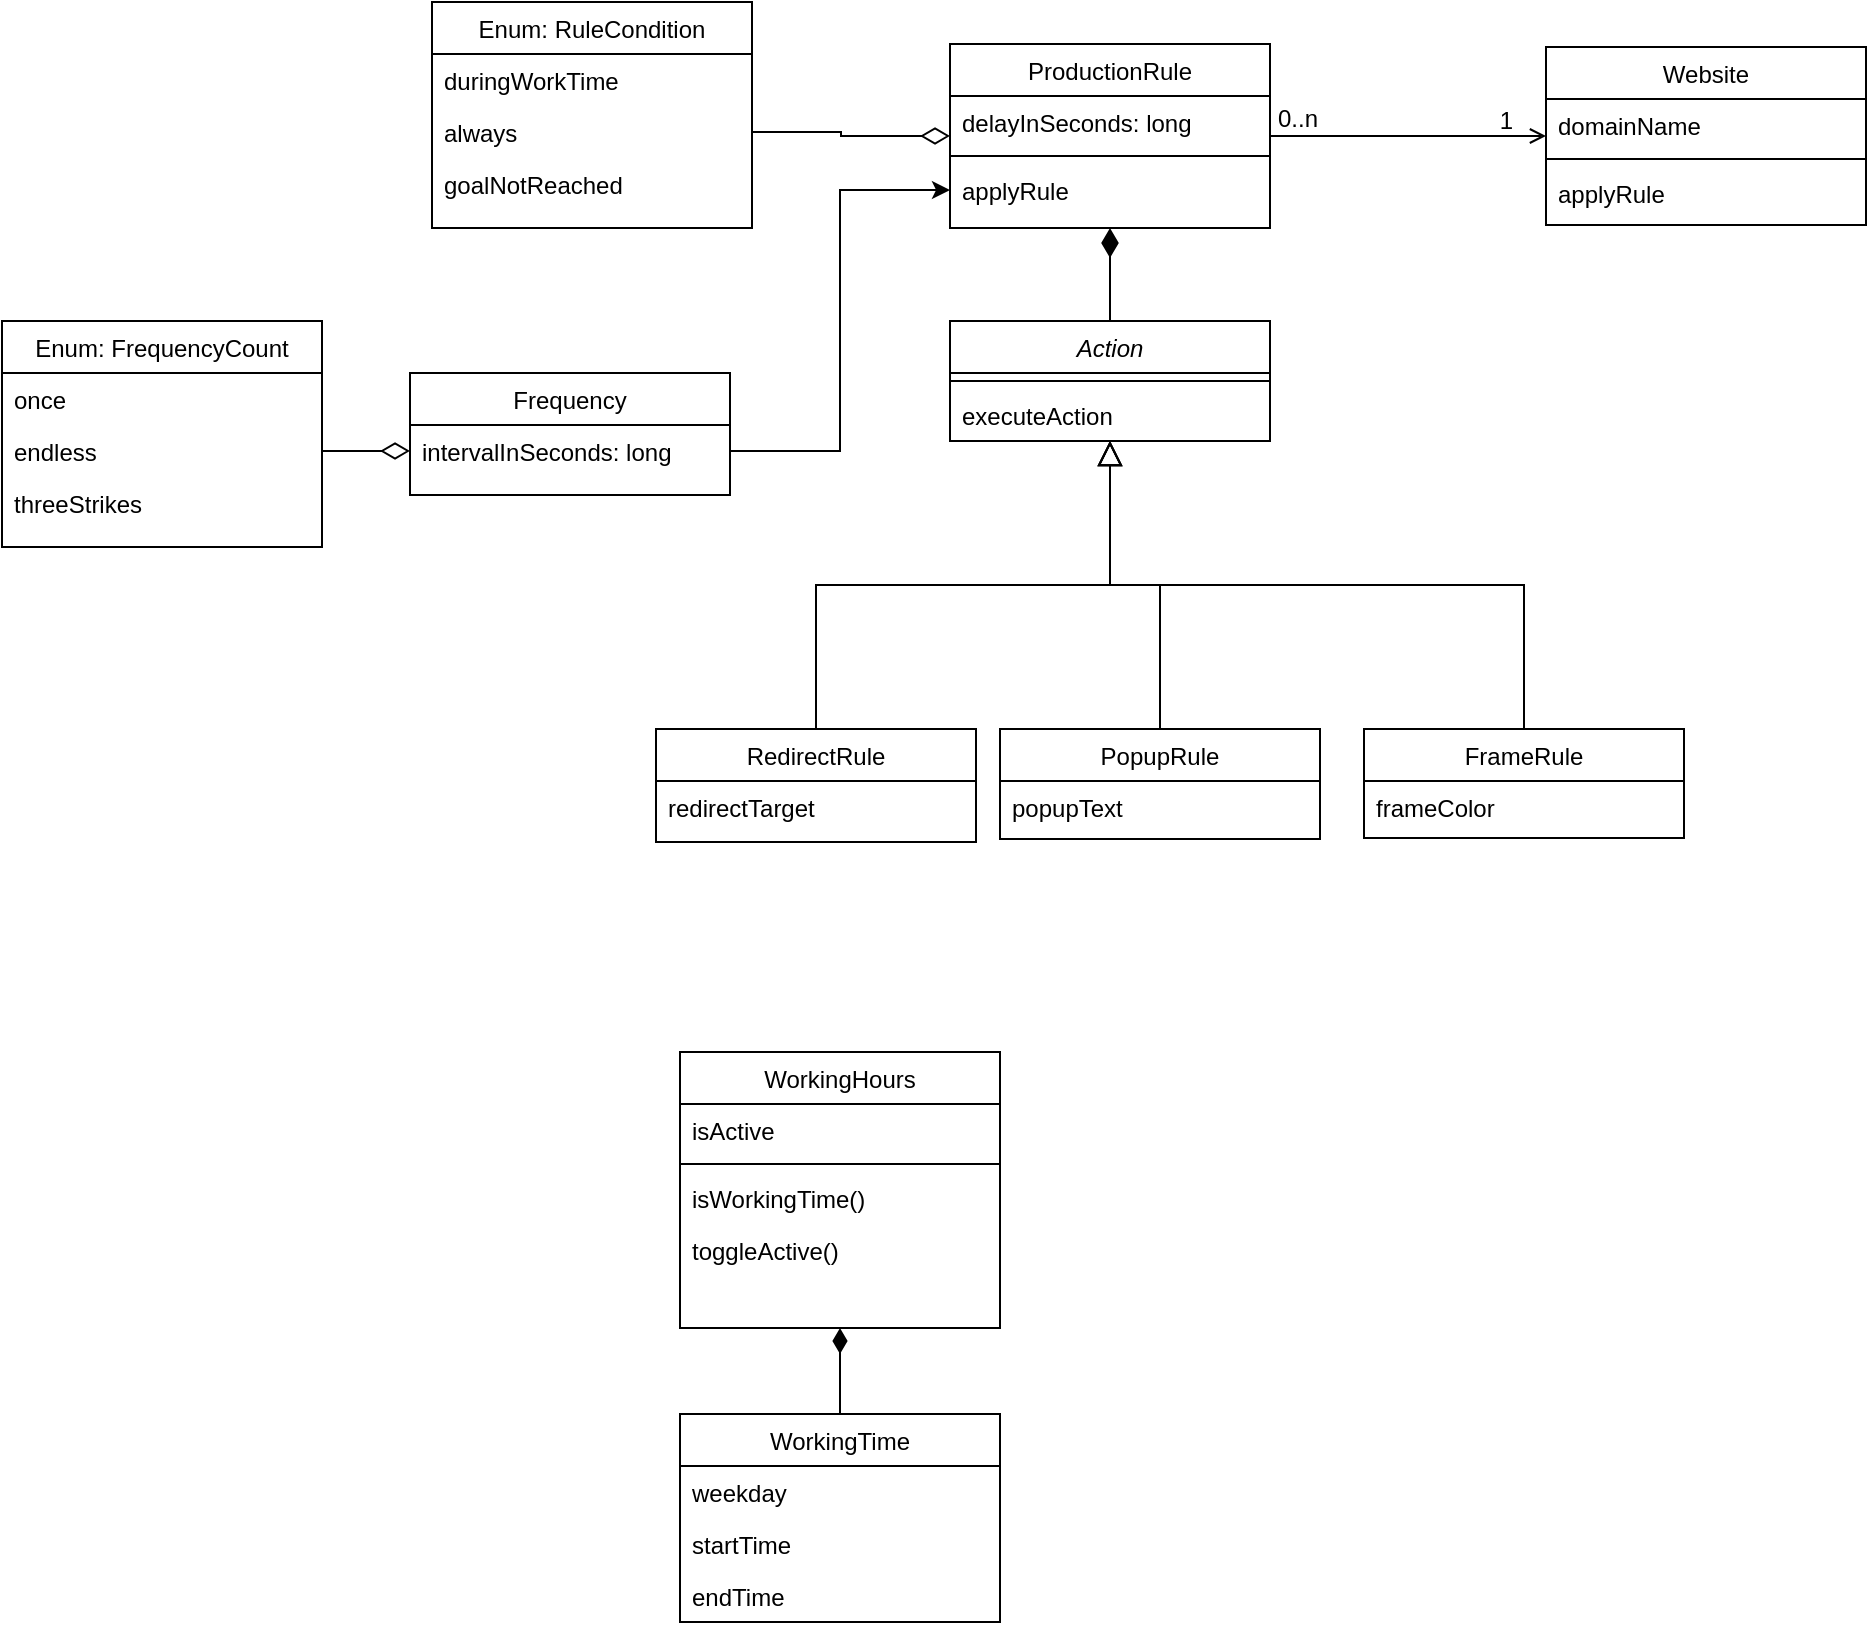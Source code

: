 <mxfile version="21.3.7" type="device" pages="2">
  <diagram id="C5RBs43oDa-KdzZeNtuy" name="Class Diagram ProdRule">
    <mxGraphModel dx="2245" dy="820" grid="0" gridSize="10" guides="1" tooltips="1" connect="1" arrows="1" fold="1" page="1" pageScale="1" pageWidth="827" pageHeight="1169" math="0" shadow="0">
      <root>
        <mxCell id="WIyWlLk6GJQsqaUBKTNV-0" />
        <mxCell id="WIyWlLk6GJQsqaUBKTNV-1" parent="WIyWlLk6GJQsqaUBKTNV-0" />
        <mxCell id="zkfFHV4jXpPFQw0GAbJ--0" value="ProductionRule" style="swimlane;fontStyle=0;align=center;verticalAlign=top;childLayout=stackLayout;horizontal=1;startSize=26;horizontalStack=0;resizeParent=1;resizeLast=0;collapsible=1;marginBottom=0;rounded=0;shadow=0;strokeWidth=1;" parent="WIyWlLk6GJQsqaUBKTNV-1" vertex="1">
          <mxGeometry x="224" y="44" width="160" height="92" as="geometry">
            <mxRectangle x="230" y="140" width="160" height="26" as="alternateBounds" />
          </mxGeometry>
        </mxCell>
        <mxCell id="zkfFHV4jXpPFQw0GAbJ--1" value="delayInSeconds: long" style="text;align=left;verticalAlign=top;spacingLeft=4;spacingRight=4;overflow=hidden;rotatable=0;points=[[0,0.5],[1,0.5]];portConstraint=eastwest;" parent="zkfFHV4jXpPFQw0GAbJ--0" vertex="1">
          <mxGeometry y="26" width="160" height="26" as="geometry" />
        </mxCell>
        <mxCell id="zkfFHV4jXpPFQw0GAbJ--4" value="" style="line;html=1;strokeWidth=1;align=left;verticalAlign=middle;spacingTop=-1;spacingLeft=3;spacingRight=3;rotatable=0;labelPosition=right;points=[];portConstraint=eastwest;" parent="zkfFHV4jXpPFQw0GAbJ--0" vertex="1">
          <mxGeometry y="52" width="160" height="8" as="geometry" />
        </mxCell>
        <mxCell id="zkfFHV4jXpPFQw0GAbJ--5" value="applyRule" style="text;align=left;verticalAlign=top;spacingLeft=4;spacingRight=4;overflow=hidden;rotatable=0;points=[[0,0.5],[1,0.5]];portConstraint=eastwest;" parent="zkfFHV4jXpPFQw0GAbJ--0" vertex="1">
          <mxGeometry y="60" width="160" height="26" as="geometry" />
        </mxCell>
        <mxCell id="zkfFHV4jXpPFQw0GAbJ--6" value="PopupRule" style="swimlane;fontStyle=0;align=center;verticalAlign=top;childLayout=stackLayout;horizontal=1;startSize=26;horizontalStack=0;resizeParent=1;resizeLast=0;collapsible=1;marginBottom=0;rounded=0;shadow=0;strokeWidth=1;" parent="WIyWlLk6GJQsqaUBKTNV-1" vertex="1">
          <mxGeometry x="249" y="386.5" width="160" height="55" as="geometry">
            <mxRectangle x="130" y="380" width="160" height="26" as="alternateBounds" />
          </mxGeometry>
        </mxCell>
        <mxCell id="zkfFHV4jXpPFQw0GAbJ--7" value="popupText" style="text;align=left;verticalAlign=top;spacingLeft=4;spacingRight=4;overflow=hidden;rotatable=0;points=[[0,0.5],[1,0.5]];portConstraint=eastwest;" parent="zkfFHV4jXpPFQw0GAbJ--6" vertex="1">
          <mxGeometry y="26" width="160" height="26" as="geometry" />
        </mxCell>
        <mxCell id="zkfFHV4jXpPFQw0GAbJ--12" value="" style="endArrow=block;endSize=10;endFill=0;shadow=0;strokeWidth=1;rounded=0;edgeStyle=elbowEdgeStyle;elbow=vertical;entryX=0.5;entryY=1;entryDx=0;entryDy=0;" parent="WIyWlLk6GJQsqaUBKTNV-1" source="zkfFHV4jXpPFQw0GAbJ--6" target="CoYxG89Z43795A64R3IF-4" edge="1">
          <mxGeometry width="160" relative="1" as="geometry">
            <mxPoint x="200" y="203" as="sourcePoint" />
            <mxPoint x="200" y="203" as="targetPoint" />
          </mxGeometry>
        </mxCell>
        <mxCell id="zkfFHV4jXpPFQw0GAbJ--13" value="FrameRule" style="swimlane;fontStyle=0;align=center;verticalAlign=top;childLayout=stackLayout;horizontal=1;startSize=26;horizontalStack=0;resizeParent=1;resizeLast=0;collapsible=1;marginBottom=0;rounded=0;shadow=0;strokeWidth=1;" parent="WIyWlLk6GJQsqaUBKTNV-1" vertex="1">
          <mxGeometry x="431" y="386.5" width="160" height="54.5" as="geometry">
            <mxRectangle x="340" y="380" width="170" height="26" as="alternateBounds" />
          </mxGeometry>
        </mxCell>
        <mxCell id="zkfFHV4jXpPFQw0GAbJ--14" value="frameColor" style="text;align=left;verticalAlign=top;spacingLeft=4;spacingRight=4;overflow=hidden;rotatable=0;points=[[0,0.5],[1,0.5]];portConstraint=eastwest;" parent="zkfFHV4jXpPFQw0GAbJ--13" vertex="1">
          <mxGeometry y="26" width="160" height="26" as="geometry" />
        </mxCell>
        <mxCell id="zkfFHV4jXpPFQw0GAbJ--16" value="" style="endArrow=block;endSize=10;endFill=0;shadow=0;strokeWidth=1;rounded=0;edgeStyle=elbowEdgeStyle;elbow=vertical;entryX=0.5;entryY=1;entryDx=0;entryDy=0;" parent="WIyWlLk6GJQsqaUBKTNV-1" source="zkfFHV4jXpPFQw0GAbJ--13" target="CoYxG89Z43795A64R3IF-4" edge="1">
          <mxGeometry width="160" relative="1" as="geometry">
            <mxPoint x="210" y="373" as="sourcePoint" />
            <mxPoint x="310" y="271" as="targetPoint" />
          </mxGeometry>
        </mxCell>
        <mxCell id="zkfFHV4jXpPFQw0GAbJ--17" value="Website" style="swimlane;fontStyle=0;align=center;verticalAlign=top;childLayout=stackLayout;horizontal=1;startSize=26;horizontalStack=0;resizeParent=1;resizeLast=0;collapsible=1;marginBottom=0;rounded=0;shadow=0;strokeWidth=1;" parent="WIyWlLk6GJQsqaUBKTNV-1" vertex="1">
          <mxGeometry x="522" y="45.5" width="160" height="89" as="geometry">
            <mxRectangle x="550" y="140" width="160" height="26" as="alternateBounds" />
          </mxGeometry>
        </mxCell>
        <mxCell id="zkfFHV4jXpPFQw0GAbJ--21" value="domainName" style="text;align=left;verticalAlign=top;spacingLeft=4;spacingRight=4;overflow=hidden;rotatable=0;points=[[0,0.5],[1,0.5]];portConstraint=eastwest;rounded=0;shadow=0;html=0;" parent="zkfFHV4jXpPFQw0GAbJ--17" vertex="1">
          <mxGeometry y="26" width="160" height="26" as="geometry" />
        </mxCell>
        <mxCell id="zkfFHV4jXpPFQw0GAbJ--23" value="" style="line;html=1;strokeWidth=1;align=left;verticalAlign=middle;spacingTop=-1;spacingLeft=3;spacingRight=3;rotatable=0;labelPosition=right;points=[];portConstraint=eastwest;" parent="zkfFHV4jXpPFQw0GAbJ--17" vertex="1">
          <mxGeometry y="52" width="160" height="8" as="geometry" />
        </mxCell>
        <mxCell id="OTvQ2jcpFSQ-SGkIRCjC-1" value="applyRule" style="text;align=left;verticalAlign=top;spacingLeft=4;spacingRight=4;overflow=hidden;rotatable=0;points=[[0,0.5],[1,0.5]];portConstraint=eastwest;" parent="zkfFHV4jXpPFQw0GAbJ--17" vertex="1">
          <mxGeometry y="60" width="160" height="26" as="geometry" />
        </mxCell>
        <mxCell id="zkfFHV4jXpPFQw0GAbJ--26" value="" style="endArrow=open;shadow=0;strokeWidth=1;rounded=0;endFill=1;edgeStyle=elbowEdgeStyle;elbow=vertical;" parent="WIyWlLk6GJQsqaUBKTNV-1" source="zkfFHV4jXpPFQw0GAbJ--0" target="zkfFHV4jXpPFQw0GAbJ--17" edge="1">
          <mxGeometry x="0.5" y="41" relative="1" as="geometry">
            <mxPoint x="380" y="192" as="sourcePoint" />
            <mxPoint x="540" y="192" as="targetPoint" />
            <mxPoint x="-40" y="32" as="offset" />
          </mxGeometry>
        </mxCell>
        <mxCell id="zkfFHV4jXpPFQw0GAbJ--27" value="0..n" style="resizable=0;align=left;verticalAlign=bottom;labelBackgroundColor=none;fontSize=12;" parent="zkfFHV4jXpPFQw0GAbJ--26" connectable="0" vertex="1">
          <mxGeometry x="-1" relative="1" as="geometry">
            <mxPoint x="2" as="offset" />
          </mxGeometry>
        </mxCell>
        <mxCell id="zkfFHV4jXpPFQw0GAbJ--28" value="1" style="resizable=0;align=right;verticalAlign=bottom;labelBackgroundColor=none;fontSize=12;" parent="zkfFHV4jXpPFQw0GAbJ--26" connectable="0" vertex="1">
          <mxGeometry x="1" relative="1" as="geometry">
            <mxPoint x="-15" y="1" as="offset" />
          </mxGeometry>
        </mxCell>
        <mxCell id="OTvQ2jcpFSQ-SGkIRCjC-2" value="RedirectRule" style="swimlane;fontStyle=0;align=center;verticalAlign=top;childLayout=stackLayout;horizontal=1;startSize=26;horizontalStack=0;resizeParent=1;resizeLast=0;collapsible=1;marginBottom=0;rounded=0;shadow=0;strokeWidth=1;" parent="WIyWlLk6GJQsqaUBKTNV-1" vertex="1">
          <mxGeometry x="77" y="386.5" width="160" height="56.5" as="geometry">
            <mxRectangle x="340" y="380" width="170" height="26" as="alternateBounds" />
          </mxGeometry>
        </mxCell>
        <mxCell id="OTvQ2jcpFSQ-SGkIRCjC-3" value="redirectTarget" style="text;align=left;verticalAlign=top;spacingLeft=4;spacingRight=4;overflow=hidden;rotatable=0;points=[[0,0.5],[1,0.5]];portConstraint=eastwest;" parent="OTvQ2jcpFSQ-SGkIRCjC-2" vertex="1">
          <mxGeometry y="26" width="160" height="26" as="geometry" />
        </mxCell>
        <mxCell id="OTvQ2jcpFSQ-SGkIRCjC-5" value="" style="endArrow=block;endSize=10;endFill=0;shadow=0;strokeWidth=1;rounded=0;edgeStyle=elbowEdgeStyle;elbow=vertical;exitX=0.5;exitY=0;exitDx=0;exitDy=0;entryX=0.5;entryY=1;entryDx=0;entryDy=0;" parent="WIyWlLk6GJQsqaUBKTNV-1" source="OTvQ2jcpFSQ-SGkIRCjC-2" edge="1" target="CoYxG89Z43795A64R3IF-4">
          <mxGeometry width="160" relative="1" as="geometry">
            <mxPoint x="620" y="348" as="sourcePoint" />
            <mxPoint x="299" y="258" as="targetPoint" />
          </mxGeometry>
        </mxCell>
        <mxCell id="tPrWkR5S8Tvm2nvS7C_A-0" value="WorkingHours" style="swimlane;fontStyle=0;align=center;verticalAlign=top;childLayout=stackLayout;horizontal=1;startSize=26;horizontalStack=0;resizeParent=1;resizeLast=0;collapsible=1;marginBottom=0;rounded=0;shadow=0;strokeWidth=1;" parent="WIyWlLk6GJQsqaUBKTNV-1" vertex="1">
          <mxGeometry x="89" y="548" width="160" height="138" as="geometry">
            <mxRectangle x="230" y="140" width="160" height="26" as="alternateBounds" />
          </mxGeometry>
        </mxCell>
        <mxCell id="tPrWkR5S8Tvm2nvS7C_A-1" value="isActive" style="text;align=left;verticalAlign=top;spacingLeft=4;spacingRight=4;overflow=hidden;rotatable=0;points=[[0,0.5],[1,0.5]];portConstraint=eastwest;" parent="tPrWkR5S8Tvm2nvS7C_A-0" vertex="1">
          <mxGeometry y="26" width="160" height="26" as="geometry" />
        </mxCell>
        <mxCell id="tPrWkR5S8Tvm2nvS7C_A-2" value="" style="line;html=1;strokeWidth=1;align=left;verticalAlign=middle;spacingTop=-1;spacingLeft=3;spacingRight=3;rotatable=0;labelPosition=right;points=[];portConstraint=eastwest;" parent="tPrWkR5S8Tvm2nvS7C_A-0" vertex="1">
          <mxGeometry y="52" width="160" height="8" as="geometry" />
        </mxCell>
        <mxCell id="tPrWkR5S8Tvm2nvS7C_A-3" value="isWorkingTime()" style="text;align=left;verticalAlign=top;spacingLeft=4;spacingRight=4;overflow=hidden;rotatable=0;points=[[0,0.5],[1,0.5]];portConstraint=eastwest;" parent="tPrWkR5S8Tvm2nvS7C_A-0" vertex="1">
          <mxGeometry y="60" width="160" height="26" as="geometry" />
        </mxCell>
        <mxCell id="tPrWkR5S8Tvm2nvS7C_A-4" value="toggleActive()" style="text;align=left;verticalAlign=top;spacingLeft=4;spacingRight=4;overflow=hidden;rotatable=0;points=[[0,0.5],[1,0.5]];portConstraint=eastwest;" parent="tPrWkR5S8Tvm2nvS7C_A-0" vertex="1">
          <mxGeometry y="86" width="160" height="26" as="geometry" />
        </mxCell>
        <mxCell id="tPrWkR5S8Tvm2nvS7C_A-5" value="WorkingTime" style="swimlane;fontStyle=0;align=center;verticalAlign=top;childLayout=stackLayout;horizontal=1;startSize=26;horizontalStack=0;resizeParent=1;resizeLast=0;collapsible=1;marginBottom=0;rounded=0;shadow=0;strokeWidth=1;" parent="WIyWlLk6GJQsqaUBKTNV-1" vertex="1">
          <mxGeometry x="89" y="729" width="160" height="104" as="geometry">
            <mxRectangle x="130" y="380" width="160" height="26" as="alternateBounds" />
          </mxGeometry>
        </mxCell>
        <mxCell id="tPrWkR5S8Tvm2nvS7C_A-6" value="weekday" style="text;align=left;verticalAlign=top;spacingLeft=4;spacingRight=4;overflow=hidden;rotatable=0;points=[[0,0.5],[1,0.5]];portConstraint=eastwest;" parent="tPrWkR5S8Tvm2nvS7C_A-5" vertex="1">
          <mxGeometry y="26" width="160" height="26" as="geometry" />
        </mxCell>
        <mxCell id="tPrWkR5S8Tvm2nvS7C_A-7" value="startTime" style="text;align=left;verticalAlign=top;spacingLeft=4;spacingRight=4;overflow=hidden;rotatable=0;points=[[0,0.5],[1,0.5]];portConstraint=eastwest;" parent="tPrWkR5S8Tvm2nvS7C_A-5" vertex="1">
          <mxGeometry y="52" width="160" height="26" as="geometry" />
        </mxCell>
        <mxCell id="tPrWkR5S8Tvm2nvS7C_A-8" value="endTime" style="text;align=left;verticalAlign=top;spacingLeft=4;spacingRight=4;overflow=hidden;rotatable=0;points=[[0,0.5],[1,0.5]];portConstraint=eastwest;" parent="tPrWkR5S8Tvm2nvS7C_A-5" vertex="1">
          <mxGeometry y="78" width="160" height="26" as="geometry" />
        </mxCell>
        <mxCell id="tPrWkR5S8Tvm2nvS7C_A-9" value="" style="endArrow=diamondThin;endSize=10;endFill=1;shadow=0;strokeWidth=1;rounded=0;edgeStyle=elbowEdgeStyle;elbow=vertical;" parent="WIyWlLk6GJQsqaUBKTNV-1" source="tPrWkR5S8Tvm2nvS7C_A-5" target="tPrWkR5S8Tvm2nvS7C_A-0" edge="1">
          <mxGeometry width="160" relative="1" as="geometry">
            <mxPoint x="69" y="631" as="sourcePoint" />
            <mxPoint x="69" y="631" as="targetPoint" />
          </mxGeometry>
        </mxCell>
        <mxCell id="tPrWkR5S8Tvm2nvS7C_A-10" value="Enum: RuleCondition" style="swimlane;fontStyle=0;align=center;verticalAlign=top;childLayout=stackLayout;horizontal=1;startSize=26;horizontalStack=0;resizeParent=1;resizeLast=0;collapsible=1;marginBottom=0;rounded=0;shadow=0;strokeWidth=1;" parent="WIyWlLk6GJQsqaUBKTNV-1" vertex="1">
          <mxGeometry x="-35" y="23" width="160" height="113" as="geometry">
            <mxRectangle x="230" y="140" width="160" height="26" as="alternateBounds" />
          </mxGeometry>
        </mxCell>
        <mxCell id="tPrWkR5S8Tvm2nvS7C_A-11" value="duringWorkTime" style="text;align=left;verticalAlign=top;spacingLeft=4;spacingRight=4;overflow=hidden;rotatable=0;points=[[0,0.5],[1,0.5]];portConstraint=eastwest;" parent="tPrWkR5S8Tvm2nvS7C_A-10" vertex="1">
          <mxGeometry y="26" width="160" height="26" as="geometry" />
        </mxCell>
        <mxCell id="tPrWkR5S8Tvm2nvS7C_A-15" value="always" style="text;align=left;verticalAlign=top;spacingLeft=4;spacingRight=4;overflow=hidden;rotatable=0;points=[[0,0.5],[1,0.5]];portConstraint=eastwest;" parent="tPrWkR5S8Tvm2nvS7C_A-10" vertex="1">
          <mxGeometry y="52" width="160" height="26" as="geometry" />
        </mxCell>
        <mxCell id="tPrWkR5S8Tvm2nvS7C_A-16" value="goalNotReached" style="text;align=left;verticalAlign=top;spacingLeft=4;spacingRight=4;overflow=hidden;rotatable=0;points=[[0,0.5],[1,0.5]];portConstraint=eastwest;" parent="tPrWkR5S8Tvm2nvS7C_A-10" vertex="1">
          <mxGeometry y="78" width="160" height="26" as="geometry" />
        </mxCell>
        <mxCell id="tPrWkR5S8Tvm2nvS7C_A-21" style="edgeStyle=orthogonalEdgeStyle;rounded=0;orthogonalLoop=1;jettySize=auto;html=1;entryX=0;entryY=0.5;entryDx=0;entryDy=0;endArrow=diamondThin;endFill=0;endSize=12;" parent="WIyWlLk6GJQsqaUBKTNV-1" source="tPrWkR5S8Tvm2nvS7C_A-15" target="zkfFHV4jXpPFQw0GAbJ--0" edge="1">
          <mxGeometry relative="1" as="geometry" />
        </mxCell>
        <mxCell id="tPrWkR5S8Tvm2nvS7C_A-22" value="Frequency" style="swimlane;fontStyle=0;align=center;verticalAlign=top;childLayout=stackLayout;horizontal=1;startSize=26;horizontalStack=0;resizeParent=1;resizeLast=0;collapsible=1;marginBottom=0;rounded=0;shadow=0;strokeWidth=1;" parent="WIyWlLk6GJQsqaUBKTNV-1" vertex="1">
          <mxGeometry x="-46" y="208.5" width="160" height="61" as="geometry">
            <mxRectangle x="230" y="140" width="160" height="26" as="alternateBounds" />
          </mxGeometry>
        </mxCell>
        <mxCell id="tPrWkR5S8Tvm2nvS7C_A-23" value="intervalInSeconds: long" style="text;align=left;verticalAlign=top;spacingLeft=4;spacingRight=4;overflow=hidden;rotatable=0;points=[[0,0.5],[1,0.5]];portConstraint=eastwest;" parent="tPrWkR5S8Tvm2nvS7C_A-22" vertex="1">
          <mxGeometry y="26" width="160" height="26" as="geometry" />
        </mxCell>
        <mxCell id="tPrWkR5S8Tvm2nvS7C_A-26" value="Enum: FrequencyCount" style="swimlane;fontStyle=0;align=center;verticalAlign=top;childLayout=stackLayout;horizontal=1;startSize=26;horizontalStack=0;resizeParent=1;resizeLast=0;collapsible=1;marginBottom=0;rounded=0;shadow=0;strokeWidth=1;" parent="WIyWlLk6GJQsqaUBKTNV-1" vertex="1">
          <mxGeometry x="-250" y="182.5" width="160" height="113" as="geometry">
            <mxRectangle x="230" y="140" width="160" height="26" as="alternateBounds" />
          </mxGeometry>
        </mxCell>
        <mxCell id="tPrWkR5S8Tvm2nvS7C_A-27" value="once" style="text;align=left;verticalAlign=top;spacingLeft=4;spacingRight=4;overflow=hidden;rotatable=0;points=[[0,0.5],[1,0.5]];portConstraint=eastwest;" parent="tPrWkR5S8Tvm2nvS7C_A-26" vertex="1">
          <mxGeometry y="26" width="160" height="26" as="geometry" />
        </mxCell>
        <mxCell id="tPrWkR5S8Tvm2nvS7C_A-28" value="endless" style="text;align=left;verticalAlign=top;spacingLeft=4;spacingRight=4;overflow=hidden;rotatable=0;points=[[0,0.5],[1,0.5]];portConstraint=eastwest;" parent="tPrWkR5S8Tvm2nvS7C_A-26" vertex="1">
          <mxGeometry y="52" width="160" height="26" as="geometry" />
        </mxCell>
        <mxCell id="tPrWkR5S8Tvm2nvS7C_A-29" value="threeStrikes" style="text;align=left;verticalAlign=top;spacingLeft=4;spacingRight=4;overflow=hidden;rotatable=0;points=[[0,0.5],[1,0.5]];portConstraint=eastwest;" parent="tPrWkR5S8Tvm2nvS7C_A-26" vertex="1">
          <mxGeometry y="78" width="160" height="26" as="geometry" />
        </mxCell>
        <mxCell id="tPrWkR5S8Tvm2nvS7C_A-30" style="edgeStyle=orthogonalEdgeStyle;rounded=0;orthogonalLoop=1;jettySize=auto;html=1;entryX=1;entryY=0.5;entryDx=0;entryDy=0;endArrow=none;endFill=0;startArrow=diamondThin;startFill=0;endSize=12;startSize=12;" parent="WIyWlLk6GJQsqaUBKTNV-1" source="tPrWkR5S8Tvm2nvS7C_A-23" target="tPrWkR5S8Tvm2nvS7C_A-28" edge="1">
          <mxGeometry relative="1" as="geometry" />
        </mxCell>
        <mxCell id="tPrWkR5S8Tvm2nvS7C_A-32" style="edgeStyle=orthogonalEdgeStyle;rounded=0;orthogonalLoop=1;jettySize=auto;html=1;entryX=0;entryY=0.5;entryDx=0;entryDy=0;" parent="WIyWlLk6GJQsqaUBKTNV-1" source="tPrWkR5S8Tvm2nvS7C_A-23" target="zkfFHV4jXpPFQw0GAbJ--5" edge="1">
          <mxGeometry relative="1" as="geometry" />
        </mxCell>
        <mxCell id="CoYxG89Z43795A64R3IF-9" style="edgeStyle=orthogonalEdgeStyle;rounded=0;orthogonalLoop=1;jettySize=auto;html=1;entryX=0.5;entryY=1;entryDx=0;entryDy=0;endArrow=diamondThin;endFill=1;startSize=12;endSize=12;" edge="1" parent="WIyWlLk6GJQsqaUBKTNV-1" source="CoYxG89Z43795A64R3IF-4" target="zkfFHV4jXpPFQw0GAbJ--0">
          <mxGeometry relative="1" as="geometry" />
        </mxCell>
        <mxCell id="CoYxG89Z43795A64R3IF-4" value="Action" style="swimlane;fontStyle=2;align=center;verticalAlign=top;childLayout=stackLayout;horizontal=1;startSize=26;horizontalStack=0;resizeParent=1;resizeLast=0;collapsible=1;marginBottom=0;rounded=0;shadow=0;strokeWidth=1;" vertex="1" parent="WIyWlLk6GJQsqaUBKTNV-1">
          <mxGeometry x="224" y="182.5" width="160" height="60" as="geometry">
            <mxRectangle x="230" y="140" width="160" height="26" as="alternateBounds" />
          </mxGeometry>
        </mxCell>
        <mxCell id="CoYxG89Z43795A64R3IF-6" value="" style="line;html=1;strokeWidth=1;align=left;verticalAlign=middle;spacingTop=-1;spacingLeft=3;spacingRight=3;rotatable=0;labelPosition=right;points=[];portConstraint=eastwest;" vertex="1" parent="CoYxG89Z43795A64R3IF-4">
          <mxGeometry y="26" width="160" height="8" as="geometry" />
        </mxCell>
        <mxCell id="CoYxG89Z43795A64R3IF-10" value="executeAction" style="text;align=left;verticalAlign=top;spacingLeft=4;spacingRight=4;overflow=hidden;rotatable=0;points=[[0,0.5],[1,0.5]];portConstraint=eastwest;" vertex="1" parent="CoYxG89Z43795A64R3IF-4">
          <mxGeometry y="34" width="160" height="26" as="geometry" />
        </mxCell>
      </root>
    </mxGraphModel>
  </diagram>
  <diagram id="kd2_4-718siwGh6_JZ0x" name="Algorithm (high-level)">
    <mxGraphModel dx="1434" dy="836" grid="0" gridSize="10" guides="1" tooltips="1" connect="1" arrows="1" fold="1" page="1" pageScale="1" pageWidth="827" pageHeight="1169" math="0" shadow="0">
      <root>
        <mxCell id="0" />
        <mxCell id="1" parent="0" />
        <mxCell id="1wwRepFyEzmcD2w-LW-v-4" value="" style="edgeStyle=orthogonalEdgeStyle;rounded=0;orthogonalLoop=1;jettySize=auto;html=1;" edge="1" parent="1" source="nAQgBybFvdbBPQxZEmfZ-1" target="1wwRepFyEzmcD2w-LW-v-3">
          <mxGeometry relative="1" as="geometry" />
        </mxCell>
        <mxCell id="nAQgBybFvdbBPQxZEmfZ-1" value="Website is visited" style="ellipse;whiteSpace=wrap;html=1;aspect=fixed;" vertex="1" parent="1">
          <mxGeometry x="193" y="80" width="80" height="80" as="geometry" />
        </mxCell>
        <mxCell id="1wwRepFyEzmcD2w-LW-v-6" value="" style="edgeStyle=orthogonalEdgeStyle;rounded=0;orthogonalLoop=1;jettySize=auto;html=1;" edge="1" parent="1" source="1wwRepFyEzmcD2w-LW-v-3" target="1wwRepFyEzmcD2w-LW-v-5">
          <mxGeometry relative="1" as="geometry" />
        </mxCell>
        <mxCell id="1wwRepFyEzmcD2w-LW-v-3" value="Collect all rules" style="whiteSpace=wrap;html=1;" vertex="1" parent="1">
          <mxGeometry x="173" y="239" width="120" height="60" as="geometry" />
        </mxCell>
        <mxCell id="1wwRepFyEzmcD2w-LW-v-8" value="no rules" style="edgeStyle=orthogonalEdgeStyle;rounded=0;orthogonalLoop=1;jettySize=auto;html=1;" edge="1" parent="1" source="1wwRepFyEzmcD2w-LW-v-5" target="1wwRepFyEzmcD2w-LW-v-7">
          <mxGeometry relative="1" as="geometry" />
        </mxCell>
        <mxCell id="1wwRepFyEzmcD2w-LW-v-10" value="One rule" style="edgeStyle=orthogonalEdgeStyle;rounded=0;orthogonalLoop=1;jettySize=auto;html=1;" edge="1" parent="1" source="1wwRepFyEzmcD2w-LW-v-5" target="1wwRepFyEzmcD2w-LW-v-9">
          <mxGeometry relative="1" as="geometry" />
        </mxCell>
        <mxCell id="1wwRepFyEzmcD2w-LW-v-12" value="Many rules" style="edgeStyle=orthogonalEdgeStyle;rounded=0;orthogonalLoop=1;jettySize=auto;html=1;" edge="1" parent="1" source="1wwRepFyEzmcD2w-LW-v-5" target="1wwRepFyEzmcD2w-LW-v-11">
          <mxGeometry relative="1" as="geometry" />
        </mxCell>
        <mxCell id="1wwRepFyEzmcD2w-LW-v-5" value="" style="rhombus;whiteSpace=wrap;html=1;" vertex="1" parent="1">
          <mxGeometry x="193" y="369" width="80" height="80" as="geometry" />
        </mxCell>
        <mxCell id="1wwRepFyEzmcD2w-LW-v-14" value="" style="edgeStyle=orthogonalEdgeStyle;rounded=0;orthogonalLoop=1;jettySize=auto;html=1;entryX=0;entryY=0.5;entryDx=0;entryDy=0;exitX=0.5;exitY=1;exitDx=0;exitDy=0;" edge="1" parent="1" source="1wwRepFyEzmcD2w-LW-v-7" target="1wwRepFyEzmcD2w-LW-v-15">
          <mxGeometry relative="1" as="geometry">
            <mxPoint x="84" y="669" as="targetPoint" />
          </mxGeometry>
        </mxCell>
        <mxCell id="1wwRepFyEzmcD2w-LW-v-7" value="Do nothing" style="whiteSpace=wrap;html=1;" vertex="1" parent="1">
          <mxGeometry x="24" y="539" width="120" height="60" as="geometry" />
        </mxCell>
        <mxCell id="1wwRepFyEzmcD2w-LW-v-16" value="" style="edgeStyle=orthogonalEdgeStyle;rounded=0;orthogonalLoop=1;jettySize=auto;html=1;" edge="1" parent="1" source="1wwRepFyEzmcD2w-LW-v-9" target="1wwRepFyEzmcD2w-LW-v-15">
          <mxGeometry relative="1" as="geometry" />
        </mxCell>
        <mxCell id="1wwRepFyEzmcD2w-LW-v-9" value="Apply rule" style="whiteSpace=wrap;html=1;" vertex="1" parent="1">
          <mxGeometry x="173" y="539" width="120" height="60" as="geometry" />
        </mxCell>
        <mxCell id="1wwRepFyEzmcD2w-LW-v-17" style="edgeStyle=orthogonalEdgeStyle;rounded=0;orthogonalLoop=1;jettySize=auto;html=1;entryX=1;entryY=0.5;entryDx=0;entryDy=0;exitX=0.5;exitY=1;exitDx=0;exitDy=0;" edge="1" parent="1" source="1wwRepFyEzmcD2w-LW-v-11" target="1wwRepFyEzmcD2w-LW-v-15">
          <mxGeometry relative="1" as="geometry" />
        </mxCell>
        <mxCell id="1wwRepFyEzmcD2w-LW-v-11" value="Prioritize rules" style="whiteSpace=wrap;html=1;" vertex="1" parent="1">
          <mxGeometry x="335" y="539" width="120" height="60" as="geometry" />
        </mxCell>
        <mxCell id="1wwRepFyEzmcD2w-LW-v-15" value="Done" style="ellipse;whiteSpace=wrap;html=1;" vertex="1" parent="1">
          <mxGeometry x="193" y="669" width="80" height="80" as="geometry" />
        </mxCell>
      </root>
    </mxGraphModel>
  </diagram>
</mxfile>
